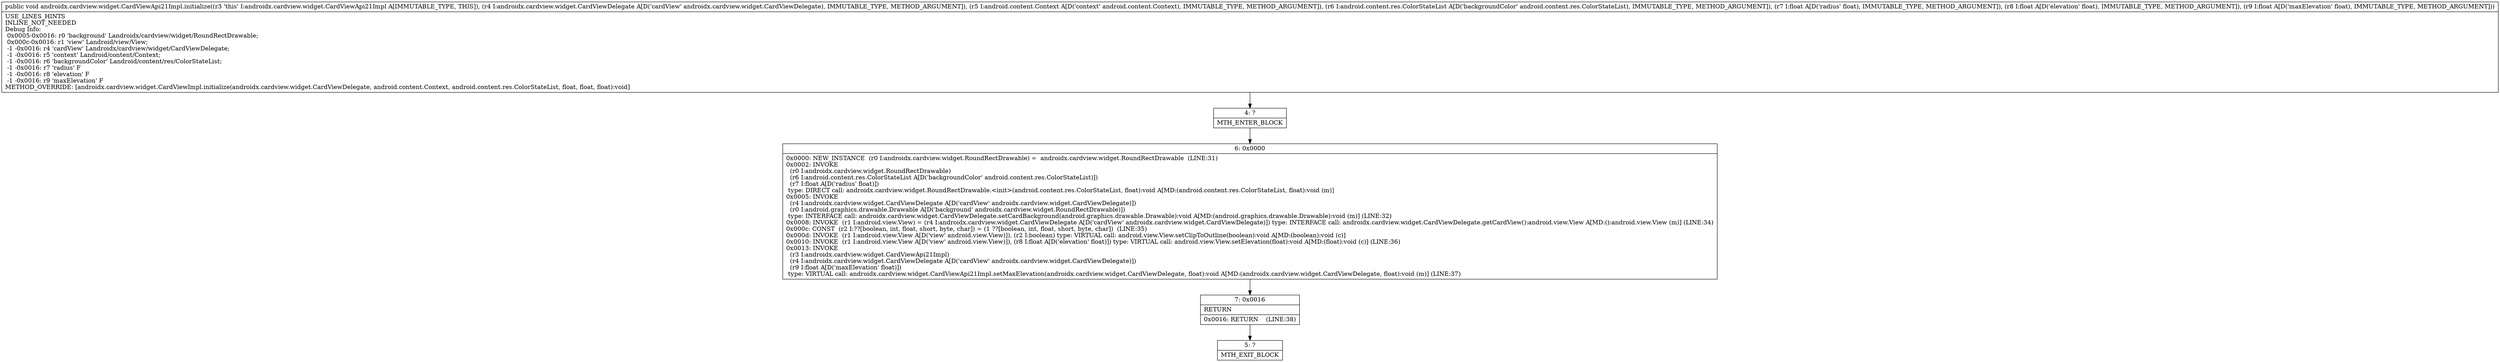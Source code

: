 digraph "CFG forandroidx.cardview.widget.CardViewApi21Impl.initialize(Landroidx\/cardview\/widget\/CardViewDelegate;Landroid\/content\/Context;Landroid\/content\/res\/ColorStateList;FFF)V" {
Node_4 [shape=record,label="{4\:\ ?|MTH_ENTER_BLOCK\l}"];
Node_6 [shape=record,label="{6\:\ 0x0000|0x0000: NEW_INSTANCE  (r0 I:androidx.cardview.widget.RoundRectDrawable) =  androidx.cardview.widget.RoundRectDrawable  (LINE:31)\l0x0002: INVOKE  \l  (r0 I:androidx.cardview.widget.RoundRectDrawable)\l  (r6 I:android.content.res.ColorStateList A[D('backgroundColor' android.content.res.ColorStateList)])\l  (r7 I:float A[D('radius' float)])\l type: DIRECT call: androidx.cardview.widget.RoundRectDrawable.\<init\>(android.content.res.ColorStateList, float):void A[MD:(android.content.res.ColorStateList, float):void (m)]\l0x0005: INVOKE  \l  (r4 I:androidx.cardview.widget.CardViewDelegate A[D('cardView' androidx.cardview.widget.CardViewDelegate)])\l  (r0 I:android.graphics.drawable.Drawable A[D('background' androidx.cardview.widget.RoundRectDrawable)])\l type: INTERFACE call: androidx.cardview.widget.CardViewDelegate.setCardBackground(android.graphics.drawable.Drawable):void A[MD:(android.graphics.drawable.Drawable):void (m)] (LINE:32)\l0x0008: INVOKE  (r1 I:android.view.View) = (r4 I:androidx.cardview.widget.CardViewDelegate A[D('cardView' androidx.cardview.widget.CardViewDelegate)]) type: INTERFACE call: androidx.cardview.widget.CardViewDelegate.getCardView():android.view.View A[MD:():android.view.View (m)] (LINE:34)\l0x000c: CONST  (r2 I:??[boolean, int, float, short, byte, char]) = (1 ??[boolean, int, float, short, byte, char])  (LINE:35)\l0x000d: INVOKE  (r1 I:android.view.View A[D('view' android.view.View)]), (r2 I:boolean) type: VIRTUAL call: android.view.View.setClipToOutline(boolean):void A[MD:(boolean):void (c)]\l0x0010: INVOKE  (r1 I:android.view.View A[D('view' android.view.View)]), (r8 I:float A[D('elevation' float)]) type: VIRTUAL call: android.view.View.setElevation(float):void A[MD:(float):void (c)] (LINE:36)\l0x0013: INVOKE  \l  (r3 I:androidx.cardview.widget.CardViewApi21Impl)\l  (r4 I:androidx.cardview.widget.CardViewDelegate A[D('cardView' androidx.cardview.widget.CardViewDelegate)])\l  (r9 I:float A[D('maxElevation' float)])\l type: VIRTUAL call: androidx.cardview.widget.CardViewApi21Impl.setMaxElevation(androidx.cardview.widget.CardViewDelegate, float):void A[MD:(androidx.cardview.widget.CardViewDelegate, float):void (m)] (LINE:37)\l}"];
Node_7 [shape=record,label="{7\:\ 0x0016|RETURN\l|0x0016: RETURN    (LINE:38)\l}"];
Node_5 [shape=record,label="{5\:\ ?|MTH_EXIT_BLOCK\l}"];
MethodNode[shape=record,label="{public void androidx.cardview.widget.CardViewApi21Impl.initialize((r3 'this' I:androidx.cardview.widget.CardViewApi21Impl A[IMMUTABLE_TYPE, THIS]), (r4 I:androidx.cardview.widget.CardViewDelegate A[D('cardView' androidx.cardview.widget.CardViewDelegate), IMMUTABLE_TYPE, METHOD_ARGUMENT]), (r5 I:android.content.Context A[D('context' android.content.Context), IMMUTABLE_TYPE, METHOD_ARGUMENT]), (r6 I:android.content.res.ColorStateList A[D('backgroundColor' android.content.res.ColorStateList), IMMUTABLE_TYPE, METHOD_ARGUMENT]), (r7 I:float A[D('radius' float), IMMUTABLE_TYPE, METHOD_ARGUMENT]), (r8 I:float A[D('elevation' float), IMMUTABLE_TYPE, METHOD_ARGUMENT]), (r9 I:float A[D('maxElevation' float), IMMUTABLE_TYPE, METHOD_ARGUMENT]))  | USE_LINES_HINTS\lINLINE_NOT_NEEDED\lDebug Info:\l  0x0005\-0x0016: r0 'background' Landroidx\/cardview\/widget\/RoundRectDrawable;\l  0x000c\-0x0016: r1 'view' Landroid\/view\/View;\l  \-1 \-0x0016: r4 'cardView' Landroidx\/cardview\/widget\/CardViewDelegate;\l  \-1 \-0x0016: r5 'context' Landroid\/content\/Context;\l  \-1 \-0x0016: r6 'backgroundColor' Landroid\/content\/res\/ColorStateList;\l  \-1 \-0x0016: r7 'radius' F\l  \-1 \-0x0016: r8 'elevation' F\l  \-1 \-0x0016: r9 'maxElevation' F\lMETHOD_OVERRIDE: [androidx.cardview.widget.CardViewImpl.initialize(androidx.cardview.widget.CardViewDelegate, android.content.Context, android.content.res.ColorStateList, float, float, float):void]\l}"];
MethodNode -> Node_4;Node_4 -> Node_6;
Node_6 -> Node_7;
Node_7 -> Node_5;
}

